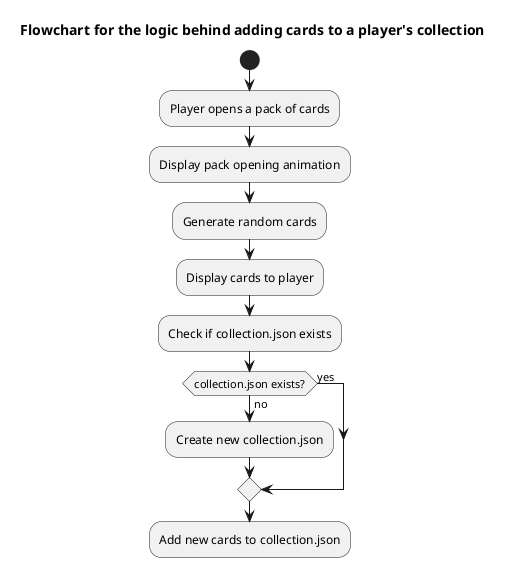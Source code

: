 @startuml
title Flowchart for the logic behind adding cards to a player's collection

start
:Player opens a pack of cards;
:Display pack opening animation;
:Generate random cards;

:Display cards to player;

:Check if collection.json exists;
if (collection.json exists?) then (yes)
else (no)
    :Create new collection.json;
endif
:Add new cards to collection.json;

@enduml